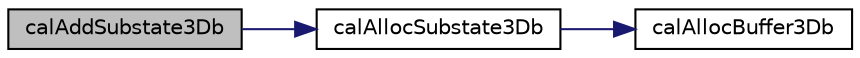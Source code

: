 digraph "calAddSubstate3Db"
{
  edge [fontname="Helvetica",fontsize="10",labelfontname="Helvetica",labelfontsize="10"];
  node [fontname="Helvetica",fontsize="10",shape=record];
  rankdir="LR";
  Node1 [label="calAddSubstate3Db",height=0.2,width=0.4,color="black", fillcolor="grey75", style="filled" fontcolor="black"];
  Node1 -> Node2 [color="midnightblue",fontsize="10",style="solid",fontname="Helvetica"];
  Node2 [label="calAllocSubstate3Db",height=0.2,width=0.4,color="black", fillcolor="white", style="filled",URL="$cal3_d_8c.html#a747aab02bb14b516df72ee1ae516099f",tooltip="8 bit (256 values) integer substates allocation function. "];
  Node2 -> Node3 [color="midnightblue",fontsize="10",style="solid",fontname="Helvetica"];
  Node3 [label="calAllocBuffer3Db",height=0.2,width=0.4,color="black", fillcolor="white", style="filled",URL="$cal3_d_buffer_8c.html#ad096d94ad9361f2810c806155e66f046",tooltip="Allocates a byte linearized 3D buffer. "];
}
